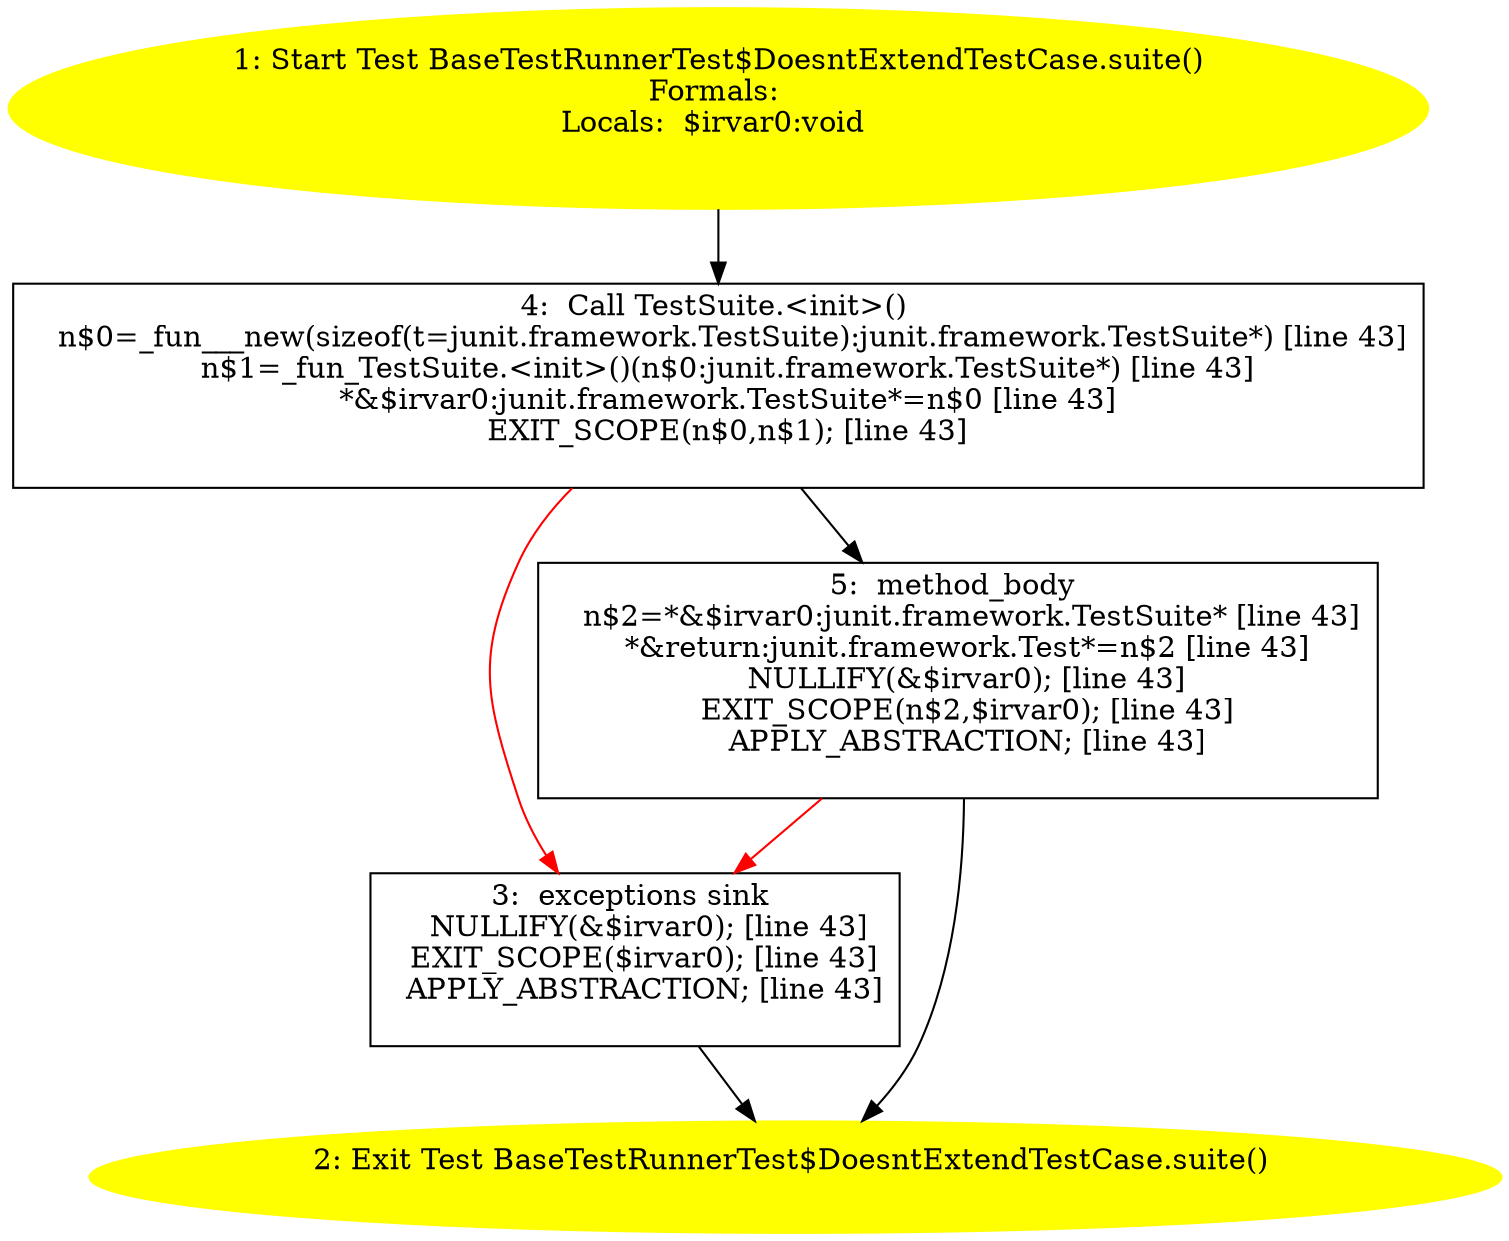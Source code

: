 /* @generated */
digraph cfg {
"junit.tests.runner.BaseTestRunnerTest$DoesntExtendTestCase.suite():junit.framework.Test.edf89f307072e9502c3cb8d0d6da4c73_1" [label="1: Start Test BaseTestRunnerTest$DoesntExtendTestCase.suite()\nFormals: \nLocals:  $irvar0:void \n  " color=yellow style=filled]
	

	 "junit.tests.runner.BaseTestRunnerTest$DoesntExtendTestCase.suite():junit.framework.Test.edf89f307072e9502c3cb8d0d6da4c73_1" -> "junit.tests.runner.BaseTestRunnerTest$DoesntExtendTestCase.suite():junit.framework.Test.edf89f307072e9502c3cb8d0d6da4c73_4" ;
"junit.tests.runner.BaseTestRunnerTest$DoesntExtendTestCase.suite():junit.framework.Test.edf89f307072e9502c3cb8d0d6da4c73_2" [label="2: Exit Test BaseTestRunnerTest$DoesntExtendTestCase.suite() \n  " color=yellow style=filled]
	

"junit.tests.runner.BaseTestRunnerTest$DoesntExtendTestCase.suite():junit.framework.Test.edf89f307072e9502c3cb8d0d6da4c73_3" [label="3:  exceptions sink \n   NULLIFY(&$irvar0); [line 43]\n  EXIT_SCOPE($irvar0); [line 43]\n  APPLY_ABSTRACTION; [line 43]\n " shape="box"]
	

	 "junit.tests.runner.BaseTestRunnerTest$DoesntExtendTestCase.suite():junit.framework.Test.edf89f307072e9502c3cb8d0d6da4c73_3" -> "junit.tests.runner.BaseTestRunnerTest$DoesntExtendTestCase.suite():junit.framework.Test.edf89f307072e9502c3cb8d0d6da4c73_2" ;
"junit.tests.runner.BaseTestRunnerTest$DoesntExtendTestCase.suite():junit.framework.Test.edf89f307072e9502c3cb8d0d6da4c73_4" [label="4:  Call TestSuite.<init>() \n   n$0=_fun___new(sizeof(t=junit.framework.TestSuite):junit.framework.TestSuite*) [line 43]\n  n$1=_fun_TestSuite.<init>()(n$0:junit.framework.TestSuite*) [line 43]\n  *&$irvar0:junit.framework.TestSuite*=n$0 [line 43]\n  EXIT_SCOPE(n$0,n$1); [line 43]\n " shape="box"]
	

	 "junit.tests.runner.BaseTestRunnerTest$DoesntExtendTestCase.suite():junit.framework.Test.edf89f307072e9502c3cb8d0d6da4c73_4" -> "junit.tests.runner.BaseTestRunnerTest$DoesntExtendTestCase.suite():junit.framework.Test.edf89f307072e9502c3cb8d0d6da4c73_5" ;
	 "junit.tests.runner.BaseTestRunnerTest$DoesntExtendTestCase.suite():junit.framework.Test.edf89f307072e9502c3cb8d0d6da4c73_4" -> "junit.tests.runner.BaseTestRunnerTest$DoesntExtendTestCase.suite():junit.framework.Test.edf89f307072e9502c3cb8d0d6da4c73_3" [color="red" ];
"junit.tests.runner.BaseTestRunnerTest$DoesntExtendTestCase.suite():junit.framework.Test.edf89f307072e9502c3cb8d0d6da4c73_5" [label="5:  method_body \n   n$2=*&$irvar0:junit.framework.TestSuite* [line 43]\n  *&return:junit.framework.Test*=n$2 [line 43]\n  NULLIFY(&$irvar0); [line 43]\n  EXIT_SCOPE(n$2,$irvar0); [line 43]\n  APPLY_ABSTRACTION; [line 43]\n " shape="box"]
	

	 "junit.tests.runner.BaseTestRunnerTest$DoesntExtendTestCase.suite():junit.framework.Test.edf89f307072e9502c3cb8d0d6da4c73_5" -> "junit.tests.runner.BaseTestRunnerTest$DoesntExtendTestCase.suite():junit.framework.Test.edf89f307072e9502c3cb8d0d6da4c73_2" ;
	 "junit.tests.runner.BaseTestRunnerTest$DoesntExtendTestCase.suite():junit.framework.Test.edf89f307072e9502c3cb8d0d6da4c73_5" -> "junit.tests.runner.BaseTestRunnerTest$DoesntExtendTestCase.suite():junit.framework.Test.edf89f307072e9502c3cb8d0d6da4c73_3" [color="red" ];
}
